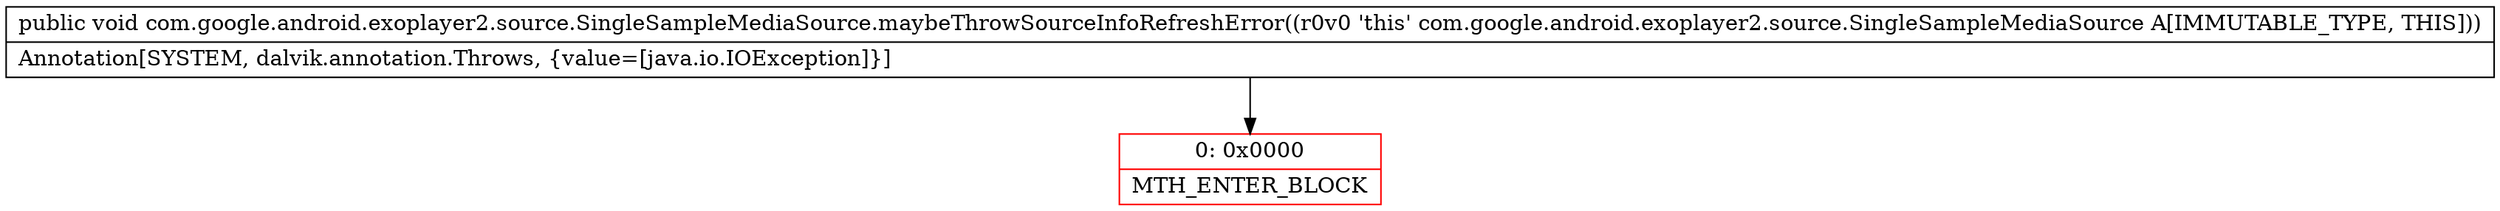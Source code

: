 digraph "CFG forcom.google.android.exoplayer2.source.SingleSampleMediaSource.maybeThrowSourceInfoRefreshError()V" {
subgraph cluster_Region_1221120511 {
label = "R(0)";
node [shape=record,color=blue];
}
Node_0 [shape=record,color=red,label="{0\:\ 0x0000|MTH_ENTER_BLOCK\l}"];
MethodNode[shape=record,label="{public void com.google.android.exoplayer2.source.SingleSampleMediaSource.maybeThrowSourceInfoRefreshError((r0v0 'this' com.google.android.exoplayer2.source.SingleSampleMediaSource A[IMMUTABLE_TYPE, THIS]))  | Annotation[SYSTEM, dalvik.annotation.Throws, \{value=[java.io.IOException]\}]\l}"];
MethodNode -> Node_0;
}


